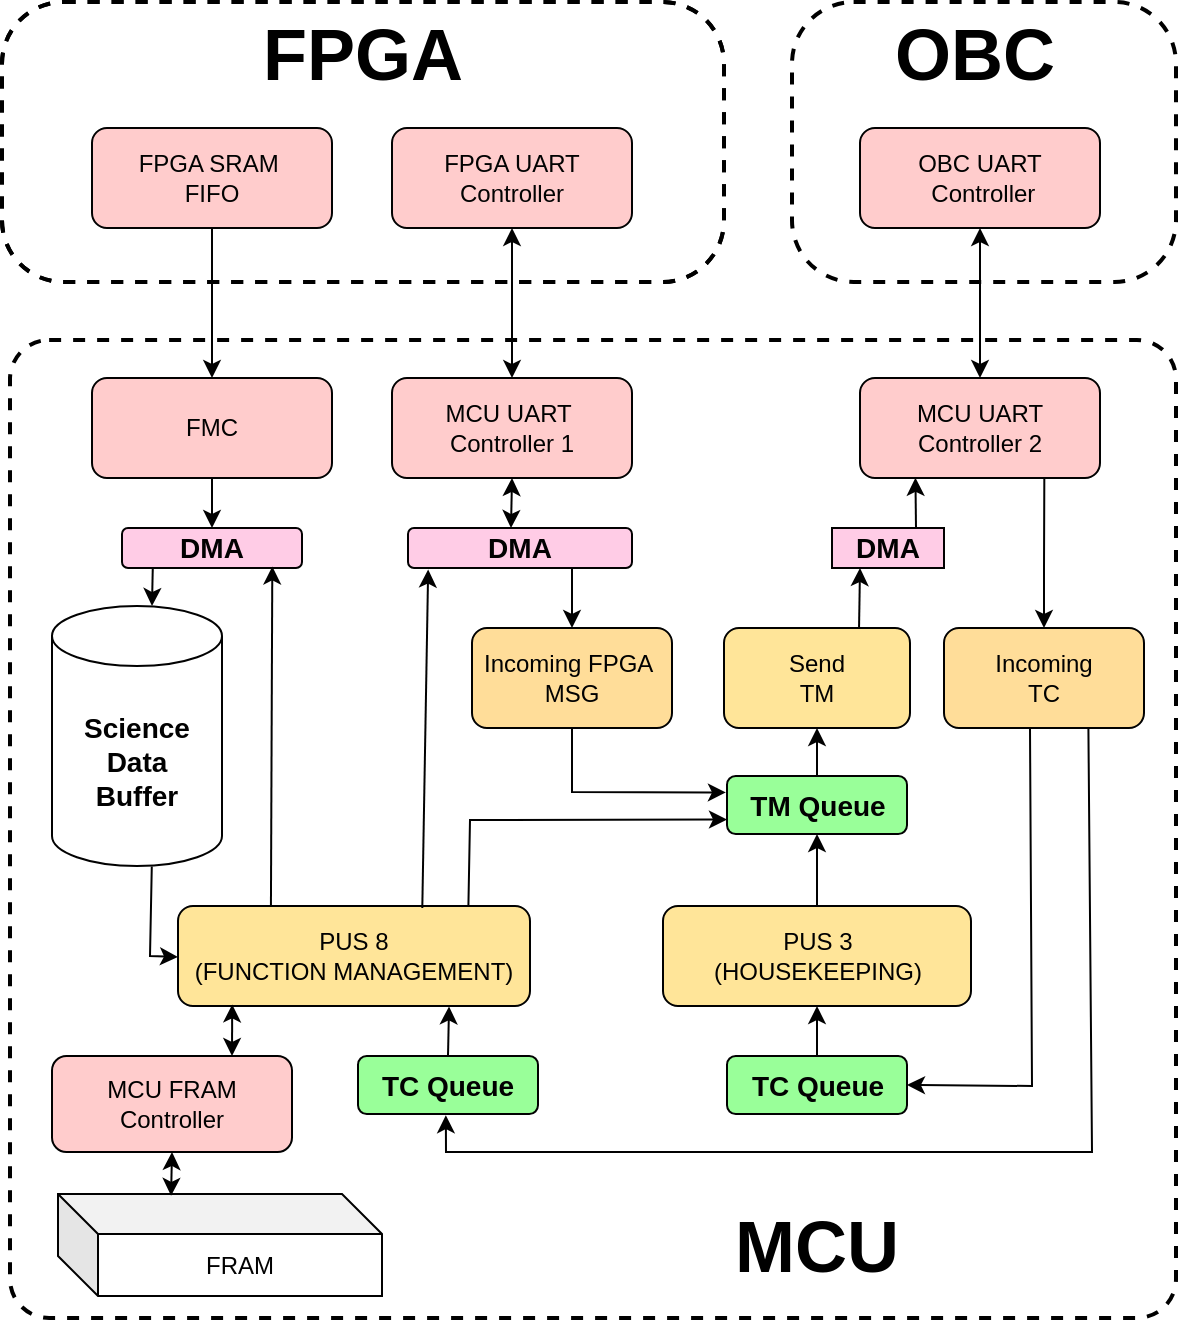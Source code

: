 <mxfile version="26.1.3">
  <diagram name="Pagină-1" id="ddQv_wzsTZBWzUbWPsOU">
    <mxGraphModel dx="1802" dy="844" grid="0" gridSize="10" guides="1" tooltips="1" connect="1" arrows="1" fold="1" page="1" pageScale="1" pageWidth="827" pageHeight="1169" math="0" shadow="0">
      <root>
        <mxCell id="0" />
        <mxCell id="1" parent="0" />
        <mxCell id="Oofgd8KAAimV3NUf_qpA-2" value="Incoming&#xa;TC" style="rounded=1;whiteSpace=wrap;fillColor=#FFDD99;" parent="1" vertex="1">
          <mxGeometry x="486" y="350" width="100" height="50" as="geometry" />
        </mxCell>
        <mxCell id="Oofgd8KAAimV3NUf_qpA-3" value="PUS 8&#xa;(FUNCTION MANAGEMENT)" style="rounded=1;whiteSpace=wrap;fillColor=#FFE599;" parent="1" vertex="1">
          <mxGeometry x="103" y="489" width="176" height="50" as="geometry" />
        </mxCell>
        <mxCell id="Oofgd8KAAimV3NUf_qpA-4" value="PUS 3&#xa;(HOUSEKEEPING)" style="rounded=1;whiteSpace=wrap;fillColor=#FFE599;" parent="1" vertex="1">
          <mxGeometry x="345.5" y="489" width="154" height="50" as="geometry" />
        </mxCell>
        <mxCell id="Oofgd8KAAimV3NUf_qpA-5" value="Send&#xa;TM" style="rounded=1;whiteSpace=wrap;fillColor=#FFE599;" parent="1" vertex="1">
          <mxGeometry x="376" y="350" width="93" height="50" as="geometry" />
        </mxCell>
        <mxCell id="Oofgd8KAAimV3NUf_qpA-11" value="OBC UART&#xa; Controller" style="rounded=1;whiteSpace=wrap;fillColor=#FFCCCC;" parent="1" vertex="1">
          <mxGeometry x="444" y="100" width="120" height="50" as="geometry" />
        </mxCell>
        <mxCell id="Oofgd8KAAimV3NUf_qpA-13" value="FPGA UART Controller" style="rounded=1;whiteSpace=wrap;fillColor=#FFCCCC;" parent="1" vertex="1">
          <mxGeometry x="210" y="100" width="120" height="50" as="geometry" />
        </mxCell>
        <mxCell id="Oofgd8KAAimV3NUf_qpA-15" value="MCU UART&#xa;Controller 2" style="rounded=1;whiteSpace=wrap;fillColor=#FFCCCC;" parent="1" vertex="1">
          <mxGeometry x="444" y="225" width="120" height="50" as="geometry" />
        </mxCell>
        <mxCell id="Oofgd8KAAimV3NUf_qpA-29" value="" style="endArrow=classic;html=1;rounded=0;entryX=1;entryY=0.5;entryDx=0;entryDy=0;exitX=0.43;exitY=1.001;exitDx=0;exitDy=0;exitPerimeter=0;" parent="1" source="Oofgd8KAAimV3NUf_qpA-2" target="Y2emWDWQEBasdr7QZTMM-36" edge="1">
          <mxGeometry width="50" height="50" relative="1" as="geometry">
            <mxPoint x="529" y="401" as="sourcePoint" />
            <mxPoint x="574.0" y="511.0" as="targetPoint" />
            <Array as="points">
              <mxPoint x="530" y="579" />
            </Array>
          </mxGeometry>
        </mxCell>
        <mxCell id="uqsOZBm66acdyXTOZB4C-3" value="" style="endArrow=classic;html=1;rounded=0;entryX=0.09;entryY=1.038;entryDx=0;entryDy=0;exitX=0.694;exitY=0.02;exitDx=0;exitDy=0;exitPerimeter=0;entryPerimeter=0;" parent="1" source="Oofgd8KAAimV3NUf_qpA-3" target="Y2emWDWQEBasdr7QZTMM-10" edge="1">
          <mxGeometry width="50" height="50" relative="1" as="geometry">
            <mxPoint x="270" y="560" as="sourcePoint" />
            <mxPoint x="270" y="370" as="targetPoint" />
          </mxGeometry>
        </mxCell>
        <mxCell id="uqsOZBm66acdyXTOZB4C-2" value="MCU UART &#xa;Controller 1" style="rounded=1;whiteSpace=wrap;fillColor=#FFCCCC;" parent="1" vertex="1">
          <mxGeometry x="210" y="225" width="120" height="50" as="geometry" />
        </mxCell>
        <mxCell id="uqsOZBm66acdyXTOZB4C-6" value="FRAM" style="shape=cube;whiteSpace=wrap;html=1;boundedLbl=1;backgroundOutline=1;darkOpacity=0.05;darkOpacity2=0.1;" parent="1" vertex="1">
          <mxGeometry x="43" y="633" width="162" height="51" as="geometry" />
        </mxCell>
        <mxCell id="uqsOZBm66acdyXTOZB4C-10" value="Incoming FPGA &#xa;MSG" style="rounded=1;whiteSpace=wrap;fillColor=#FFDD99;" parent="1" vertex="1">
          <mxGeometry x="250" y="350" width="100" height="50" as="geometry" />
        </mxCell>
        <mxCell id="Y2emWDWQEBasdr7QZTMM-3" value="FMC" style="rounded=1;whiteSpace=wrap;fillColor=#FFCCCC;" parent="1" vertex="1">
          <mxGeometry x="60" y="225" width="120" height="50" as="geometry" />
        </mxCell>
        <mxCell id="Y2emWDWQEBasdr7QZTMM-4" value="FPGA SRAM &#xa;FIFO" style="rounded=1;whiteSpace=wrap;fillColor=#FFCCCC;" parent="1" vertex="1">
          <mxGeometry x="60" y="100" width="120" height="50" as="geometry" />
        </mxCell>
        <mxCell id="Y2emWDWQEBasdr7QZTMM-5" value="" style="endArrow=classic;html=1;rounded=0;exitX=0.5;exitY=1;exitDx=0;exitDy=0;entryX=0.5;entryY=0;entryDx=0;entryDy=0;" parent="1" source="Y2emWDWQEBasdr7QZTMM-4" target="Y2emWDWQEBasdr7QZTMM-3" edge="1">
          <mxGeometry width="50" height="50" relative="1" as="geometry">
            <mxPoint x="230" y="420" as="sourcePoint" />
            <mxPoint x="280" y="370" as="targetPoint" />
          </mxGeometry>
        </mxCell>
        <mxCell id="Y2emWDWQEBasdr7QZTMM-9" value="&lt;h4&gt;&lt;font style=&quot;font-size: 14px;&quot;&gt;&lt;b style=&quot;&quot;&gt;Science&lt;br&gt;&lt;/b&gt;&lt;b style=&quot;&quot;&gt;Data&lt;br&gt;&lt;/b&gt;&lt;b style=&quot;&quot;&gt;Buffer&lt;/b&gt;&lt;/font&gt;&lt;/h4&gt;" style="shape=cylinder3;whiteSpace=wrap;html=1;boundedLbl=1;backgroundOutline=1;size=15;" parent="1" vertex="1">
          <mxGeometry x="40" y="339" width="85" height="130" as="geometry" />
        </mxCell>
        <mxCell id="Y2emWDWQEBasdr7QZTMM-10" value="&lt;font style=&quot;font-size: 14px;&quot;&gt;&lt;b&gt;DMA&lt;/b&gt;&lt;/font&gt;" style="rounded=1;whiteSpace=wrap;html=1;fillColor=light-dark(#FFCCE6,var(--ge-dark-color, #121212));" parent="1" vertex="1">
          <mxGeometry x="218" y="300" width="112" height="20" as="geometry" />
        </mxCell>
        <mxCell id="Y2emWDWQEBasdr7QZTMM-12" value="&lt;font style=&quot;font-size: 14px;&quot;&gt;&lt;b&gt;DMA&lt;/b&gt;&lt;/font&gt;" style="rounded=1;whiteSpace=wrap;html=1;fillColor=light-dark(#FFCCE6,var(--ge-dark-color, #121212));" parent="1" vertex="1">
          <mxGeometry x="75" y="300" width="90" height="20" as="geometry" />
        </mxCell>
        <mxCell id="Y2emWDWQEBasdr7QZTMM-15" value="" style="endArrow=classic;html=1;rounded=0;exitX=0.264;exitY=-0.001;exitDx=0;exitDy=0;entryX=0.835;entryY=0.961;entryDx=0;entryDy=0;entryPerimeter=0;exitPerimeter=0;" parent="1" source="Oofgd8KAAimV3NUf_qpA-3" target="Y2emWDWQEBasdr7QZTMM-12" edge="1">
          <mxGeometry width="50" height="50" relative="1" as="geometry">
            <mxPoint x="230" y="540" as="sourcePoint" />
            <mxPoint x="280" y="490" as="targetPoint" />
          </mxGeometry>
        </mxCell>
        <mxCell id="Y2emWDWQEBasdr7QZTMM-16" value="" style="endArrow=classic;html=1;rounded=0;exitX=0.171;exitY=1.003;exitDx=0;exitDy=0;exitPerimeter=0;" parent="1" source="Y2emWDWQEBasdr7QZTMM-12" edge="1">
          <mxGeometry width="50" height="50" relative="1" as="geometry">
            <mxPoint x="170" y="320" as="sourcePoint" />
            <mxPoint x="90" y="339" as="targetPoint" />
          </mxGeometry>
        </mxCell>
        <mxCell id="Y2emWDWQEBasdr7QZTMM-17" value="" style="endArrow=classic;html=1;rounded=0;exitX=0.587;exitY=1.002;exitDx=0;exitDy=0;exitPerimeter=0;entryX=0;entryY=0.509;entryDx=0;entryDy=0;entryPerimeter=0;" parent="1" source="Y2emWDWQEBasdr7QZTMM-9" target="Oofgd8KAAimV3NUf_qpA-3" edge="1">
          <mxGeometry width="50" height="50" relative="1" as="geometry">
            <mxPoint x="180" y="500" as="sourcePoint" />
            <mxPoint x="230" y="450" as="targetPoint" />
            <Array as="points">
              <mxPoint x="89" y="514" />
            </Array>
          </mxGeometry>
        </mxCell>
        <mxCell id="Y2emWDWQEBasdr7QZTMM-18" value="" style="endArrow=classic;startArrow=classic;html=1;rounded=0;entryX=0.5;entryY=1;entryDx=0;entryDy=0;exitX=0.5;exitY=0;exitDx=0;exitDy=0;" parent="1" source="uqsOZBm66acdyXTOZB4C-2" target="Oofgd8KAAimV3NUf_qpA-13" edge="1">
          <mxGeometry width="50" height="50" relative="1" as="geometry">
            <mxPoint x="110" y="480" as="sourcePoint" />
            <mxPoint x="160" y="430" as="targetPoint" />
          </mxGeometry>
        </mxCell>
        <mxCell id="Y2emWDWQEBasdr7QZTMM-20" value="" style="endArrow=classic;html=1;rounded=0;exitX=0.5;exitY=1;exitDx=0;exitDy=0;entryX=0.5;entryY=0;entryDx=0;entryDy=0;" parent="1" source="Y2emWDWQEBasdr7QZTMM-3" target="Y2emWDWQEBasdr7QZTMM-12" edge="1">
          <mxGeometry width="50" height="50" relative="1" as="geometry">
            <mxPoint x="110" y="480" as="sourcePoint" />
            <mxPoint x="160" y="430" as="targetPoint" />
          </mxGeometry>
        </mxCell>
        <mxCell id="Y2emWDWQEBasdr7QZTMM-22" value="" style="endArrow=classic;startArrow=classic;html=1;rounded=0;entryX=0.5;entryY=1;entryDx=0;entryDy=0;exitX=0.5;exitY=0;exitDx=0;exitDy=0;" parent="1" source="Oofgd8KAAimV3NUf_qpA-15" target="Oofgd8KAAimV3NUf_qpA-11" edge="1">
          <mxGeometry width="50" height="50" relative="1" as="geometry">
            <mxPoint x="479.41" y="230" as="sourcePoint" />
            <mxPoint x="479.41" y="150" as="targetPoint" />
          </mxGeometry>
        </mxCell>
        <mxCell id="Y2emWDWQEBasdr7QZTMM-23" value="" style="endArrow=classic;html=1;rounded=0;exitX=0.732;exitY=1.021;exitDx=0;exitDy=0;exitPerimeter=0;" parent="1" source="Y2emWDWQEBasdr7QZTMM-10" edge="1">
          <mxGeometry width="50" height="50" relative="1" as="geometry">
            <mxPoint x="270" y="510" as="sourcePoint" />
            <mxPoint x="300" y="350" as="targetPoint" />
          </mxGeometry>
        </mxCell>
        <mxCell id="Y2emWDWQEBasdr7QZTMM-24" value="&lt;font style=&quot;font-size: 14px;&quot;&gt;&lt;b&gt;DMA&lt;/b&gt;&lt;/font&gt;" style="rounded=1;whiteSpace=wrap;html=1;fillColor=light-dark(#FFCCE6,var(--ge-dark-color, #121212));arcSize=0;" parent="1" vertex="1">
          <mxGeometry x="430" y="300" width="56" height="20" as="geometry" />
        </mxCell>
        <mxCell id="Y2emWDWQEBasdr7QZTMM-30" value="" style="endArrow=classic;html=1;rounded=0;exitX=0.726;exitY=0.005;exitDx=0;exitDy=0;entryX=0.25;entryY=1;entryDx=0;entryDy=0;exitPerimeter=0;" parent="1" source="Oofgd8KAAimV3NUf_qpA-5" target="Y2emWDWQEBasdr7QZTMM-24" edge="1">
          <mxGeometry width="50" height="50" relative="1" as="geometry">
            <mxPoint x="380" y="450" as="sourcePoint" />
            <mxPoint x="430" y="400" as="targetPoint" />
          </mxGeometry>
        </mxCell>
        <mxCell id="Y2emWDWQEBasdr7QZTMM-31" value="" style="endArrow=classic;html=1;rounded=0;exitX=0.75;exitY=0;exitDx=0;exitDy=0;entryX=0.231;entryY=0.998;entryDx=0;entryDy=0;entryPerimeter=0;" parent="1" source="Y2emWDWQEBasdr7QZTMM-24" target="Oofgd8KAAimV3NUf_qpA-15" edge="1">
          <mxGeometry width="50" height="50" relative="1" as="geometry">
            <mxPoint x="456.014" y="300.0" as="sourcePoint" />
            <mxPoint x="455.95" y="280.04" as="targetPoint" />
          </mxGeometry>
        </mxCell>
        <mxCell id="Y2emWDWQEBasdr7QZTMM-32" value="" style="endArrow=classic;html=1;rounded=0;exitX=0.768;exitY=1.009;exitDx=0;exitDy=0;exitPerimeter=0;entryX=0.5;entryY=0;entryDx=0;entryDy=0;" parent="1" source="Oofgd8KAAimV3NUf_qpA-15" target="Oofgd8KAAimV3NUf_qpA-2" edge="1">
          <mxGeometry width="50" height="50" relative="1" as="geometry">
            <mxPoint x="430" y="470" as="sourcePoint" />
            <mxPoint x="480" y="420" as="targetPoint" />
            <Array as="points">
              <mxPoint x="536" y="320" />
            </Array>
          </mxGeometry>
        </mxCell>
        <mxCell id="Y2emWDWQEBasdr7QZTMM-33" value="&lt;font style=&quot;font-size: 14px;&quot;&gt;&lt;b&gt;TM Queue&lt;/b&gt;&lt;/font&gt;" style="rounded=1;whiteSpace=wrap;html=1;fillColor=light-dark(#99FF99,var(--ge-dark-color, #121212));" parent="1" vertex="1">
          <mxGeometry x="377.5" y="424" width="90" height="29" as="geometry" />
        </mxCell>
        <mxCell id="Y2emWDWQEBasdr7QZTMM-34" value="" style="endArrow=classic;html=1;rounded=0;exitX=0.5;exitY=1;exitDx=0;exitDy=0;entryX=-0.006;entryY=0.284;entryDx=0;entryDy=0;entryPerimeter=0;" parent="1" source="uqsOZBm66acdyXTOZB4C-10" target="Y2emWDWQEBasdr7QZTMM-33" edge="1">
          <mxGeometry width="50" height="50" relative="1" as="geometry">
            <mxPoint x="250" y="500" as="sourcePoint" />
            <mxPoint x="320" y="440" as="targetPoint" />
            <Array as="points">
              <mxPoint x="300" y="432" />
            </Array>
          </mxGeometry>
        </mxCell>
        <mxCell id="Y2emWDWQEBasdr7QZTMM-35" value="" style="endArrow=classic;html=1;rounded=0;exitX=0.825;exitY=0.002;exitDx=0;exitDy=0;exitPerimeter=0;entryX=0;entryY=0.75;entryDx=0;entryDy=0;" parent="1" source="Oofgd8KAAimV3NUf_qpA-3" target="Y2emWDWQEBasdr7QZTMM-33" edge="1">
          <mxGeometry width="50" height="50" relative="1" as="geometry">
            <mxPoint x="240" y="560" as="sourcePoint" />
            <mxPoint x="290" y="510" as="targetPoint" />
            <Array as="points">
              <mxPoint x="249" y="446" />
            </Array>
          </mxGeometry>
        </mxCell>
        <mxCell id="Y2emWDWQEBasdr7QZTMM-36" value="&lt;font style=&quot;font-size: 14px;&quot;&gt;&lt;b&gt;TC Queue&lt;/b&gt;&lt;/font&gt;" style="rounded=1;whiteSpace=wrap;html=1;fillColor=light-dark(#99FF99,var(--ge-dark-color, #121212));" parent="1" vertex="1">
          <mxGeometry x="377.5" y="564" width="90" height="29" as="geometry" />
        </mxCell>
        <mxCell id="Y2emWDWQEBasdr7QZTMM-37" value="&lt;b&gt;&lt;font style=&quot;font-size: 14px;&quot;&gt;TC Queue&lt;/font&gt;&lt;/b&gt;" style="rounded=1;whiteSpace=wrap;html=1;fillColor=light-dark(#99FF99,var(--ge-dark-color, #121212));" parent="1" vertex="1">
          <mxGeometry x="193" y="564" width="90" height="29" as="geometry" />
        </mxCell>
        <mxCell id="Y2emWDWQEBasdr7QZTMM-39" value="" style="endArrow=classic;html=1;rounded=0;exitX=0.5;exitY=0;exitDx=0;exitDy=0;entryX=0.5;entryY=1;entryDx=0;entryDy=0;" parent="1" source="Y2emWDWQEBasdr7QZTMM-36" target="Oofgd8KAAimV3NUf_qpA-4" edge="1">
          <mxGeometry width="50" height="50" relative="1" as="geometry">
            <mxPoint x="260" y="540" as="sourcePoint" />
            <mxPoint x="310" y="490" as="targetPoint" />
          </mxGeometry>
        </mxCell>
        <mxCell id="Y2emWDWQEBasdr7QZTMM-41" value="" style="endArrow=classic;html=1;rounded=0;entryX=0.488;entryY=1.021;entryDx=0;entryDy=0;exitX=0.722;exitY=0.996;exitDx=0;exitDy=0;entryPerimeter=0;exitPerimeter=0;" parent="1" source="Oofgd8KAAimV3NUf_qpA-2" target="Y2emWDWQEBasdr7QZTMM-37" edge="1">
          <mxGeometry width="50" height="50" relative="1" as="geometry">
            <mxPoint x="561" y="407.85" as="sourcePoint" />
            <mxPoint x="236.92" y="600.647" as="targetPoint" />
            <Array as="points">
              <mxPoint x="560" y="612" />
              <mxPoint x="237" y="612" />
            </Array>
          </mxGeometry>
        </mxCell>
        <mxCell id="Y2emWDWQEBasdr7QZTMM-42" value="" style="endArrow=classic;html=1;rounded=0;exitX=0.5;exitY=0;exitDx=0;exitDy=0;entryX=0.77;entryY=1.004;entryDx=0;entryDy=0;entryPerimeter=0;" parent="1" source="Y2emWDWQEBasdr7QZTMM-37" target="Oofgd8KAAimV3NUf_qpA-3" edge="1">
          <mxGeometry width="50" height="50" relative="1" as="geometry">
            <mxPoint x="100" y="520" as="sourcePoint" />
            <mxPoint x="150" y="470" as="targetPoint" />
          </mxGeometry>
        </mxCell>
        <mxCell id="Y2emWDWQEBasdr7QZTMM-43" value="" style="endArrow=classic;html=1;rounded=0;entryX=0.5;entryY=1;entryDx=0;entryDy=0;exitX=0.5;exitY=0;exitDx=0;exitDy=0;" parent="1" source="Oofgd8KAAimV3NUf_qpA-4" target="Y2emWDWQEBasdr7QZTMM-33" edge="1">
          <mxGeometry width="50" height="50" relative="1" as="geometry">
            <mxPoint x="370" y="540" as="sourcePoint" />
            <mxPoint x="470" y="485" as="targetPoint" />
          </mxGeometry>
        </mxCell>
        <mxCell id="Y2emWDWQEBasdr7QZTMM-45" value="" style="endArrow=classic;html=1;rounded=0;exitX=0.5;exitY=0;exitDx=0;exitDy=0;entryX=0.5;entryY=1;entryDx=0;entryDy=0;" parent="1" source="Y2emWDWQEBasdr7QZTMM-33" target="Oofgd8KAAimV3NUf_qpA-5" edge="1">
          <mxGeometry width="50" height="50" relative="1" as="geometry">
            <mxPoint x="174" y="446" as="sourcePoint" />
            <mxPoint x="224" y="396" as="targetPoint" />
          </mxGeometry>
        </mxCell>
        <mxCell id="Y2emWDWQEBasdr7QZTMM-48" value="" style="rounded=1;whiteSpace=wrap;html=1;arcSize=22;strokeColor=#000000;dashed=1;strokeWidth=2;fillColor=#FFFFFF;fillOpacity=0.3;" parent="1" vertex="1">
          <mxGeometry x="15" y="37" width="361" height="140" as="geometry" />
        </mxCell>
        <mxCell id="Y2emWDWQEBasdr7QZTMM-49" value="&lt;h1&gt;&lt;br&gt;&lt;/h1&gt;" style="rounded=1;whiteSpace=wrap;html=1;arcSize=22;strokeColor=#000000;dashed=1;strokeWidth=2;fillColor=#FFFFFF;fillOpacity=0.3;align=center;" parent="1" vertex="1">
          <mxGeometry x="15" y="37" width="361" height="140" as="geometry" />
        </mxCell>
        <mxCell id="Y2emWDWQEBasdr7QZTMM-51" value="" style="rounded=1;whiteSpace=wrap;html=1;arcSize=4;strokeColor=#000000;dashed=1;strokeWidth=2;fillColor=#FFFFFF;fillOpacity=0.3;" parent="1" vertex="1">
          <mxGeometry x="19" y="206" width="583" height="489" as="geometry" />
        </mxCell>
        <mxCell id="Y2emWDWQEBasdr7QZTMM-50" value="" style="rounded=1;whiteSpace=wrap;html=1;arcSize=22;strokeColor=#000000;dashed=1;strokeWidth=2;fillColor=#FFFFFF;fillOpacity=0.3;" parent="1" vertex="1">
          <mxGeometry x="410" y="37" width="192" height="140" as="geometry" />
        </mxCell>
        <mxCell id="Y2emWDWQEBasdr7QZTMM-52" value="&lt;font style=&quot;font-size: 36px;&quot;&gt;&lt;b style=&quot;&quot;&gt;FPGA&lt;/b&gt;&lt;/font&gt;" style="text;html=1;align=center;verticalAlign=middle;whiteSpace=wrap;rounded=0;" parent="1" vertex="1">
          <mxGeometry x="124.25" y="42" width="142.5" height="41" as="geometry" />
        </mxCell>
        <mxCell id="Y2emWDWQEBasdr7QZTMM-53" value="&lt;font style=&quot;font-size: 36px;&quot;&gt;&lt;b style=&quot;&quot;&gt;OBC&lt;/b&gt;&lt;/font&gt;" style="text;html=1;align=center;verticalAlign=middle;whiteSpace=wrap;rounded=0;" parent="1" vertex="1">
          <mxGeometry x="430" y="42" width="142.5" height="41" as="geometry" />
        </mxCell>
        <mxCell id="Y2emWDWQEBasdr7QZTMM-55" value="MCU FRAM&#xa;Controller" style="rounded=1;whiteSpace=wrap;fillColor=#FFCCCC;" parent="1" vertex="1">
          <mxGeometry x="40" y="564" width="120" height="48" as="geometry" />
        </mxCell>
        <mxCell id="Y2emWDWQEBasdr7QZTMM-56" value="" style="endArrow=classic;startArrow=classic;html=1;rounded=0;exitX=0.75;exitY=0;exitDx=0;exitDy=0;entryX=0.154;entryY=0.984;entryDx=0;entryDy=0;entryPerimeter=0;" parent="1" source="Y2emWDWQEBasdr7QZTMM-55" target="Oofgd8KAAimV3NUf_qpA-3" edge="1">
          <mxGeometry width="50" height="50" relative="1" as="geometry">
            <mxPoint x="141" y="604" as="sourcePoint" />
            <mxPoint x="191" y="554" as="targetPoint" />
          </mxGeometry>
        </mxCell>
        <mxCell id="Y2emWDWQEBasdr7QZTMM-57" value="" style="endArrow=classic;startArrow=classic;html=1;rounded=0;entryX=0.5;entryY=1;entryDx=0;entryDy=0;exitX=0.349;exitY=0.018;exitDx=0;exitDy=0;exitPerimeter=0;" parent="1" source="uqsOZBm66acdyXTOZB4C-6" target="Y2emWDWQEBasdr7QZTMM-55" edge="1">
          <mxGeometry width="50" height="50" relative="1" as="geometry">
            <mxPoint x="100" y="672" as="sourcePoint" />
            <mxPoint x="150" y="622" as="targetPoint" />
          </mxGeometry>
        </mxCell>
        <mxCell id="Y2emWDWQEBasdr7QZTMM-58" value="&lt;font style=&quot;font-size: 36px;&quot;&gt;&lt;b style=&quot;&quot;&gt;MCU&lt;/b&gt;&lt;/font&gt;" style="text;html=1;align=center;verticalAlign=middle;whiteSpace=wrap;rounded=0;" parent="1" vertex="1">
          <mxGeometry x="326.5" y="638" width="190.5" height="41" as="geometry" />
        </mxCell>
        <mxCell id="raiKo6Dl_H13ctifT8gC-2" value="" style="endArrow=classic;startArrow=classic;html=1;rounded=0;entryX=0.5;entryY=1;entryDx=0;entryDy=0;" edge="1" parent="1" target="uqsOZBm66acdyXTOZB4C-2">
          <mxGeometry width="50" height="50" relative="1" as="geometry">
            <mxPoint x="269.5" y="300" as="sourcePoint" />
            <mxPoint x="319.5" y="250" as="targetPoint" />
          </mxGeometry>
        </mxCell>
      </root>
    </mxGraphModel>
  </diagram>
</mxfile>
